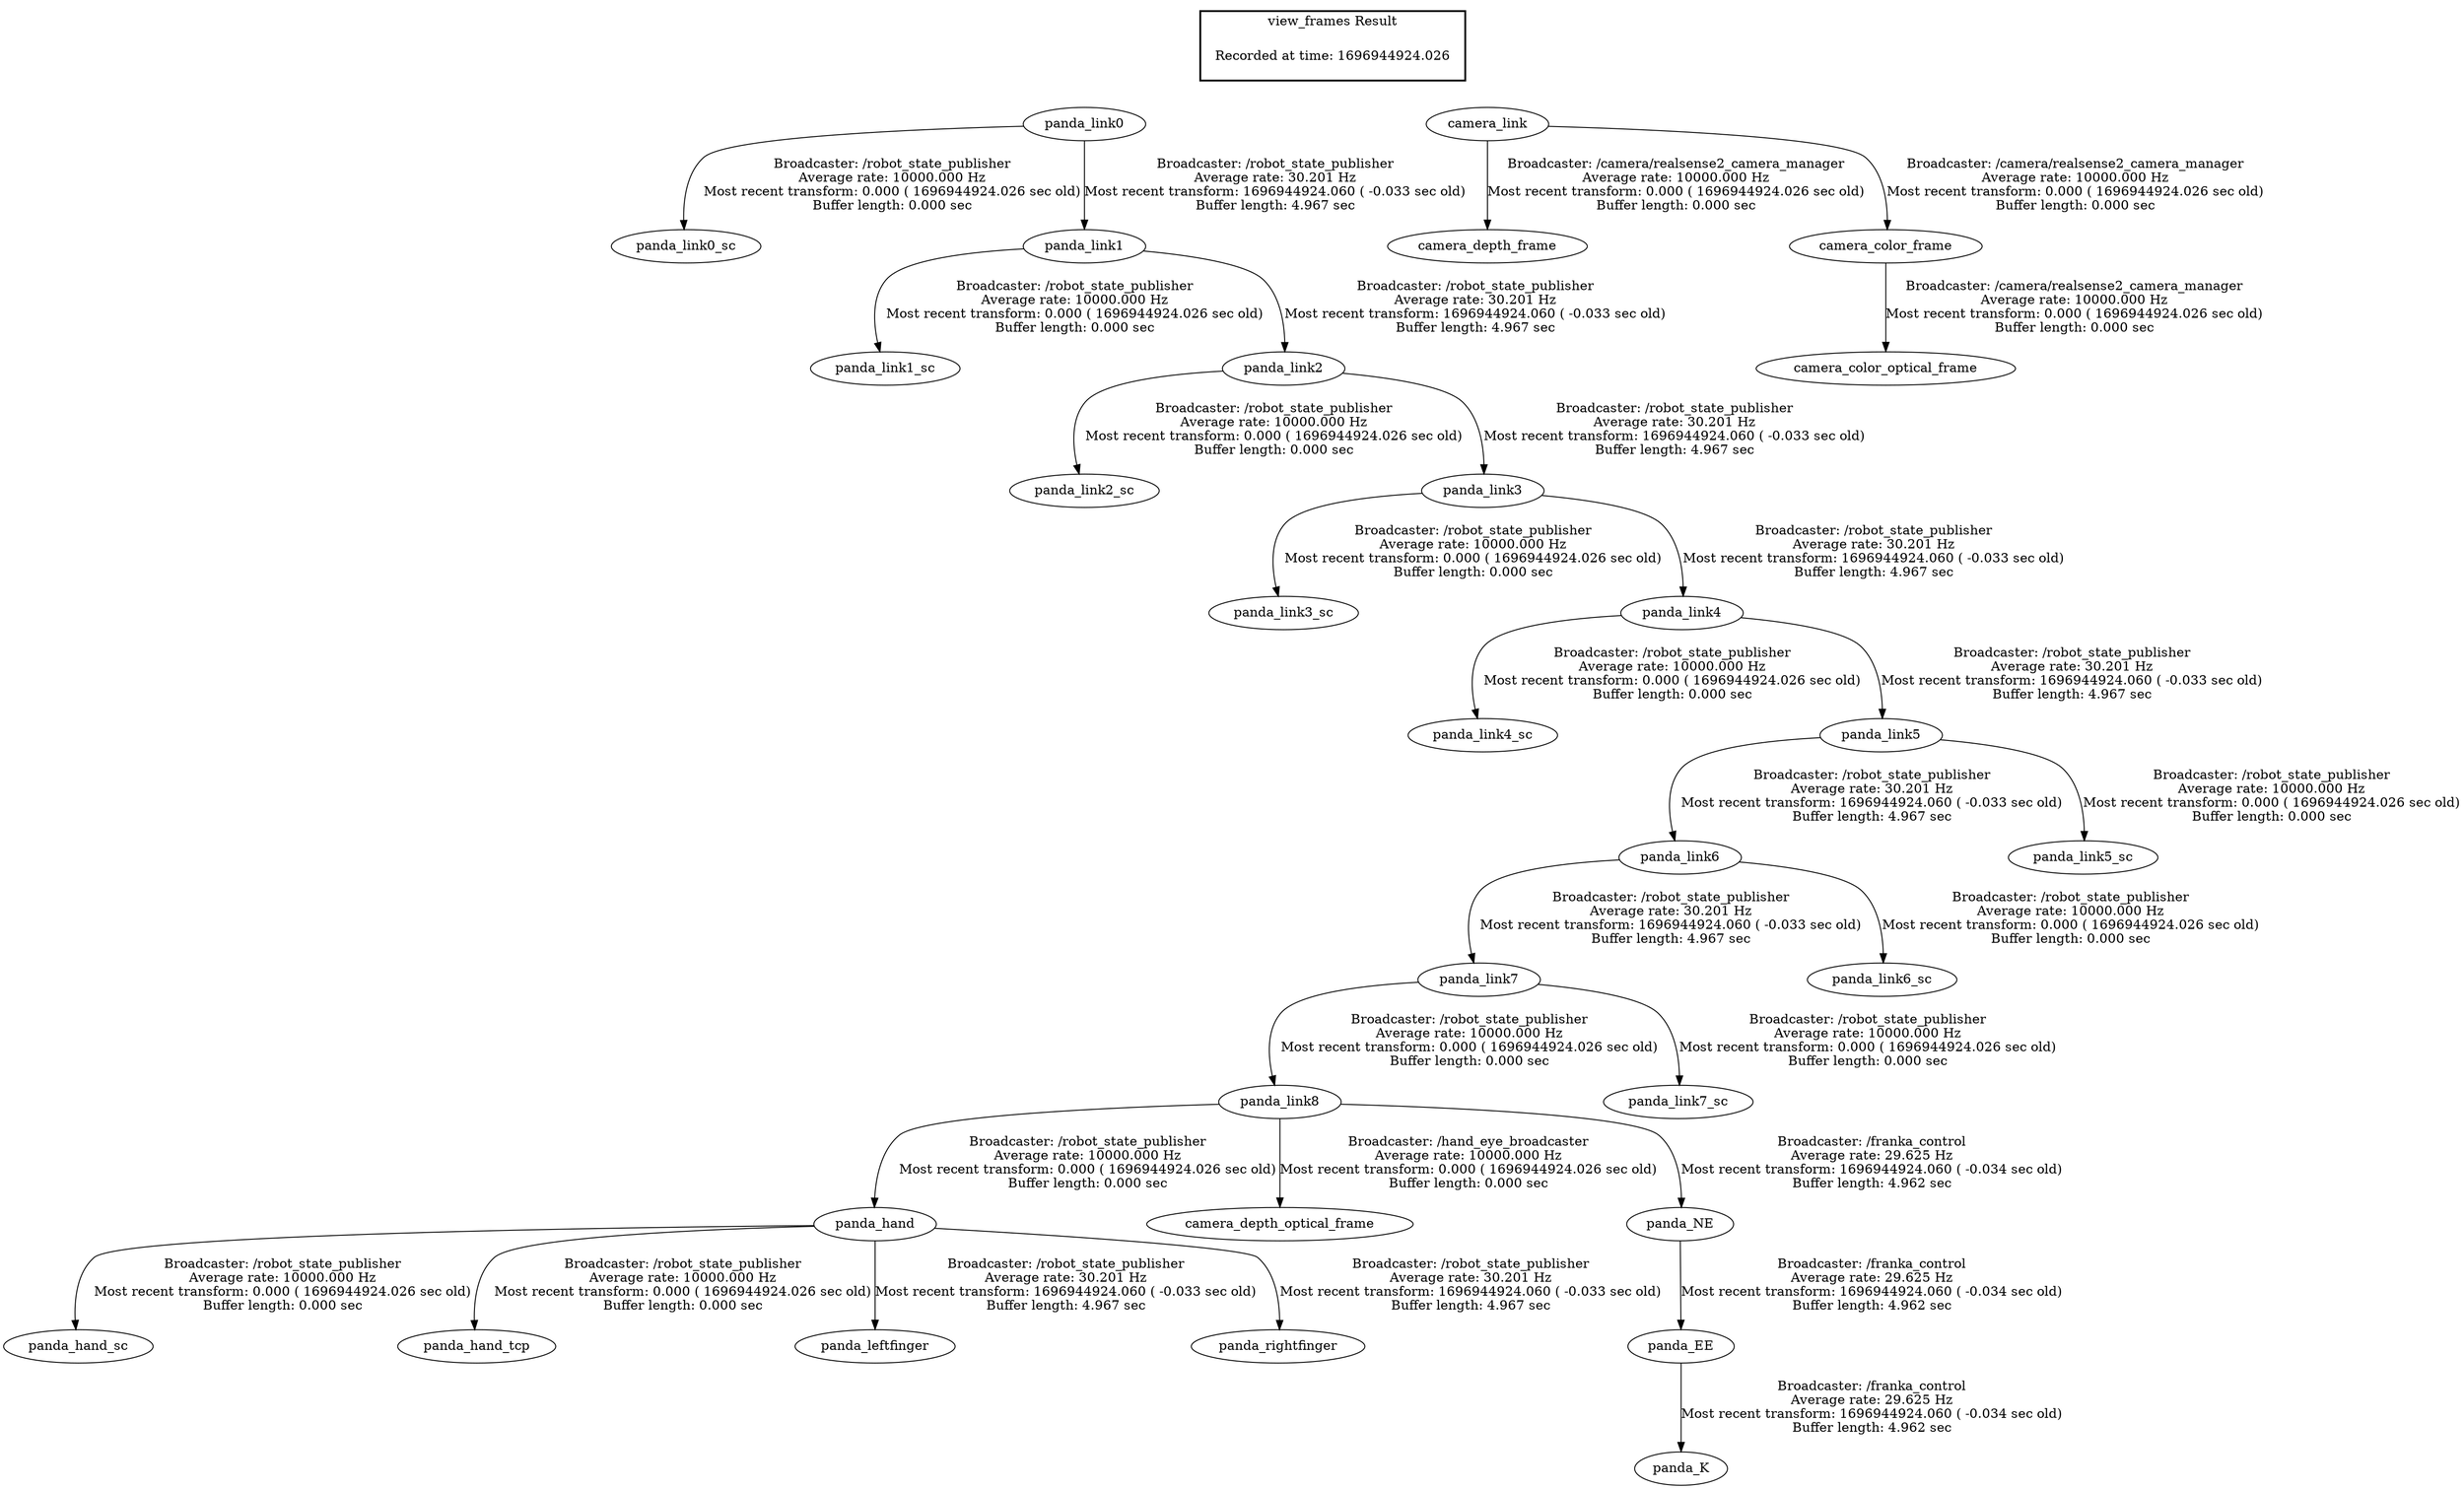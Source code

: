 digraph G {
"panda_link8" -> "panda_hand"[label="Broadcaster: /robot_state_publisher\nAverage rate: 10000.000 Hz\nMost recent transform: 0.000 ( 1696944924.026 sec old)\nBuffer length: 0.000 sec\n"];
"panda_link7" -> "panda_link8"[label="Broadcaster: /robot_state_publisher\nAverage rate: 10000.000 Hz\nMost recent transform: 0.000 ( 1696944924.026 sec old)\nBuffer length: 0.000 sec\n"];
"panda_hand" -> "panda_hand_sc"[label="Broadcaster: /robot_state_publisher\nAverage rate: 10000.000 Hz\nMost recent transform: 0.000 ( 1696944924.026 sec old)\nBuffer length: 0.000 sec\n"];
"panda_hand" -> "panda_hand_tcp"[label="Broadcaster: /robot_state_publisher\nAverage rate: 10000.000 Hz\nMost recent transform: 0.000 ( 1696944924.026 sec old)\nBuffer length: 0.000 sec\n"];
"panda_link6" -> "panda_link7"[label="Broadcaster: /robot_state_publisher\nAverage rate: 30.201 Hz\nMost recent transform: 1696944924.060 ( -0.033 sec old)\nBuffer length: 4.967 sec\n"];
"panda_link0" -> "panda_link0_sc"[label="Broadcaster: /robot_state_publisher\nAverage rate: 10000.000 Hz\nMost recent transform: 0.000 ( 1696944924.026 sec old)\nBuffer length: 0.000 sec\n"];
"panda_link1" -> "panda_link1_sc"[label="Broadcaster: /robot_state_publisher\nAverage rate: 10000.000 Hz\nMost recent transform: 0.000 ( 1696944924.026 sec old)\nBuffer length: 0.000 sec\n"];
"panda_link0" -> "panda_link1"[label="Broadcaster: /robot_state_publisher\nAverage rate: 30.201 Hz\nMost recent transform: 1696944924.060 ( -0.033 sec old)\nBuffer length: 4.967 sec\n"];
"panda_link2" -> "panda_link2_sc"[label="Broadcaster: /robot_state_publisher\nAverage rate: 10000.000 Hz\nMost recent transform: 0.000 ( 1696944924.026 sec old)\nBuffer length: 0.000 sec\n"];
"panda_link1" -> "panda_link2"[label="Broadcaster: /robot_state_publisher\nAverage rate: 30.201 Hz\nMost recent transform: 1696944924.060 ( -0.033 sec old)\nBuffer length: 4.967 sec\n"];
"panda_link3" -> "panda_link3_sc"[label="Broadcaster: /robot_state_publisher\nAverage rate: 10000.000 Hz\nMost recent transform: 0.000 ( 1696944924.026 sec old)\nBuffer length: 0.000 sec\n"];
"panda_link2" -> "panda_link3"[label="Broadcaster: /robot_state_publisher\nAverage rate: 30.201 Hz\nMost recent transform: 1696944924.060 ( -0.033 sec old)\nBuffer length: 4.967 sec\n"];
"panda_link4" -> "panda_link4_sc"[label="Broadcaster: /robot_state_publisher\nAverage rate: 10000.000 Hz\nMost recent transform: 0.000 ( 1696944924.026 sec old)\nBuffer length: 0.000 sec\n"];
"panda_link3" -> "panda_link4"[label="Broadcaster: /robot_state_publisher\nAverage rate: 30.201 Hz\nMost recent transform: 1696944924.060 ( -0.033 sec old)\nBuffer length: 4.967 sec\n"];
"panda_link5" -> "panda_link5_sc"[label="Broadcaster: /robot_state_publisher\nAverage rate: 10000.000 Hz\nMost recent transform: 0.000 ( 1696944924.026 sec old)\nBuffer length: 0.000 sec\n"];
"panda_link4" -> "panda_link5"[label="Broadcaster: /robot_state_publisher\nAverage rate: 30.201 Hz\nMost recent transform: 1696944924.060 ( -0.033 sec old)\nBuffer length: 4.967 sec\n"];
"panda_link6" -> "panda_link6_sc"[label="Broadcaster: /robot_state_publisher\nAverage rate: 10000.000 Hz\nMost recent transform: 0.000 ( 1696944924.026 sec old)\nBuffer length: 0.000 sec\n"];
"panda_link5" -> "panda_link6"[label="Broadcaster: /robot_state_publisher\nAverage rate: 30.201 Hz\nMost recent transform: 1696944924.060 ( -0.033 sec old)\nBuffer length: 4.967 sec\n"];
"panda_link7" -> "panda_link7_sc"[label="Broadcaster: /robot_state_publisher\nAverage rate: 10000.000 Hz\nMost recent transform: 0.000 ( 1696944924.026 sec old)\nBuffer length: 0.000 sec\n"];
"camera_link" -> "camera_depth_frame"[label="Broadcaster: /camera/realsense2_camera_manager\nAverage rate: 10000.000 Hz\nMost recent transform: 0.000 ( 1696944924.026 sec old)\nBuffer length: 0.000 sec\n"];
"panda_link8" -> "camera_depth_optical_frame"[label="Broadcaster: /hand_eye_broadcaster\nAverage rate: 10000.000 Hz\nMost recent transform: 0.000 ( 1696944924.026 sec old)\nBuffer length: 0.000 sec\n"];
"camera_link" -> "camera_color_frame"[label="Broadcaster: /camera/realsense2_camera_manager\nAverage rate: 10000.000 Hz\nMost recent transform: 0.000 ( 1696944924.026 sec old)\nBuffer length: 0.000 sec\n"];
"camera_color_frame" -> "camera_color_optical_frame"[label="Broadcaster: /camera/realsense2_camera_manager\nAverage rate: 10000.000 Hz\nMost recent transform: 0.000 ( 1696944924.026 sec old)\nBuffer length: 0.000 sec\n"];
"panda_hand" -> "panda_leftfinger"[label="Broadcaster: /robot_state_publisher\nAverage rate: 30.201 Hz\nMost recent transform: 1696944924.060 ( -0.033 sec old)\nBuffer length: 4.967 sec\n"];
"panda_hand" -> "panda_rightfinger"[label="Broadcaster: /robot_state_publisher\nAverage rate: 30.201 Hz\nMost recent transform: 1696944924.060 ( -0.033 sec old)\nBuffer length: 4.967 sec\n"];
"panda_link8" -> "panda_NE"[label="Broadcaster: /franka_control\nAverage rate: 29.625 Hz\nMost recent transform: 1696944924.060 ( -0.034 sec old)\nBuffer length: 4.962 sec\n"];
"panda_NE" -> "panda_EE"[label="Broadcaster: /franka_control\nAverage rate: 29.625 Hz\nMost recent transform: 1696944924.060 ( -0.034 sec old)\nBuffer length: 4.962 sec\n"];
"panda_EE" -> "panda_K"[label="Broadcaster: /franka_control\nAverage rate: 29.625 Hz\nMost recent transform: 1696944924.060 ( -0.034 sec old)\nBuffer length: 4.962 sec\n"];
edge [style=invis];
 subgraph cluster_legend { style=bold; color=black; label ="view_frames Result";
"Recorded at time: 1696944924.026"[ shape=plaintext ] ;
 }->"panda_link0";
edge [style=invis];
 subgraph cluster_legend { style=bold; color=black; label ="view_frames Result";
"Recorded at time: 1696944924.026"[ shape=plaintext ] ;
 }->"camera_link";
}